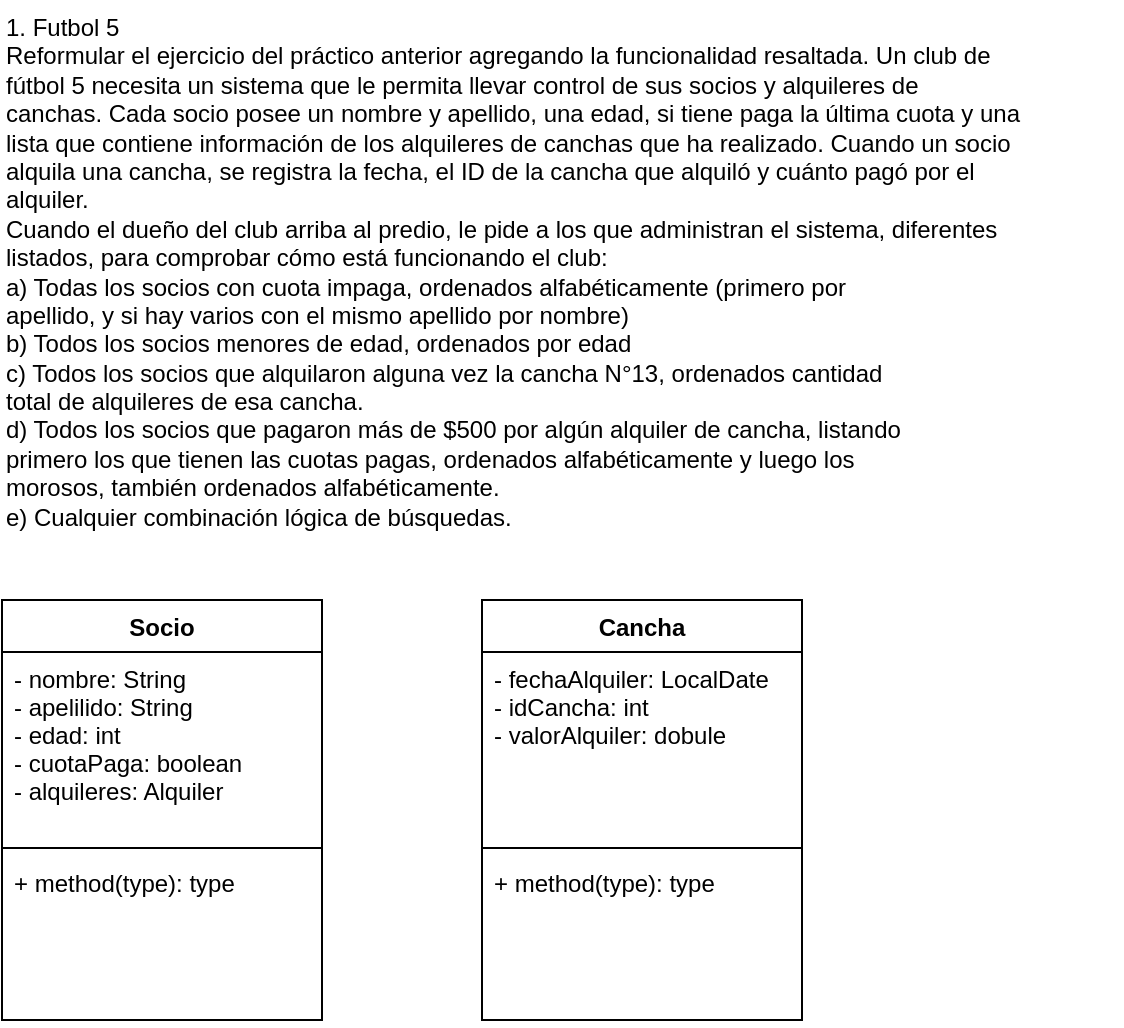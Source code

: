 <mxfile version="20.8.16" type="github">
  <diagram name="Página-1" id="8G9Foo6iV6af_ZD1BZxc">
    <mxGraphModel dx="1434" dy="699" grid="1" gridSize="10" guides="1" tooltips="1" connect="1" arrows="1" fold="1" page="1" pageScale="1" pageWidth="1169" pageHeight="1654" math="0" shadow="0">
      <root>
        <mxCell id="0" />
        <mxCell id="1" parent="0" />
        <mxCell id="JHZNtHtoCJI5sg7lC9sr-1" value="1. Futbol 5&#xa;Reformular el ejercicio del práctico anterior agregando la funcionalidad resaltada. Un club de&#xa;fútbol 5 necesita un sistema que le permita llevar control de sus socios y alquileres de&#xa;canchas. Cada socio posee un nombre y apellido, una edad, si tiene paga la última cuota y una&#xa;lista que contiene información de los alquileres de canchas que ha realizado. Cuando un socio&#xa;alquila una cancha, se registra la fecha, el ID de la cancha que alquiló y cuánto pagó por el&#xa;alquiler.&#xa;Cuando el dueño del club arriba al predio, le pide a los que administran el sistema, diferentes&#xa;listados, para comprobar cómo está funcionando el club:&#xa;a) Todas los socios con cuota impaga, ordenados alfabéticamente (primero por&#xa;apellido, y si hay varios con el mismo apellido por nombre)&#xa;b) Todos los socios menores de edad, ordenados por edad&#xa;c) Todos los socios que alquilaron alguna vez la cancha N°13, ordenados cantidad&#xa;total de alquileres de esa cancha.&#xa;d) Todos los socios que pagaron más de $500 por algún alquiler de cancha, listando&#xa;primero los que tienen las cuotas pagas, ordenados alfabéticamente y luego los&#xa;morosos, también ordenados alfabéticamente.&#xa;e) Cualquier combinación lógica de búsquedas." style="text;whiteSpace=wrap;html=1;" vertex="1" parent="1">
          <mxGeometry x="40" y="20" width="560" height="280" as="geometry" />
        </mxCell>
        <mxCell id="JHZNtHtoCJI5sg7lC9sr-11" value="Socio" style="swimlane;fontStyle=1;align=center;verticalAlign=top;childLayout=stackLayout;horizontal=1;startSize=26;horizontalStack=0;resizeParent=1;resizeParentMax=0;resizeLast=0;collapsible=1;marginBottom=0;" vertex="1" parent="1">
          <mxGeometry x="40" y="320" width="160" height="210" as="geometry" />
        </mxCell>
        <mxCell id="JHZNtHtoCJI5sg7lC9sr-12" value="- nombre: String&#xa;- apelilido: String&#xa;- edad: int&#xa;- cuotaPaga: boolean&#xa;- alquileres: Alquiler" style="text;strokeColor=none;fillColor=none;align=left;verticalAlign=top;spacingLeft=4;spacingRight=4;overflow=hidden;rotatable=0;points=[[0,0.5],[1,0.5]];portConstraint=eastwest;" vertex="1" parent="JHZNtHtoCJI5sg7lC9sr-11">
          <mxGeometry y="26" width="160" height="94" as="geometry" />
        </mxCell>
        <mxCell id="JHZNtHtoCJI5sg7lC9sr-13" value="" style="line;strokeWidth=1;fillColor=none;align=left;verticalAlign=middle;spacingTop=-1;spacingLeft=3;spacingRight=3;rotatable=0;labelPosition=right;points=[];portConstraint=eastwest;strokeColor=inherit;" vertex="1" parent="JHZNtHtoCJI5sg7lC9sr-11">
          <mxGeometry y="120" width="160" height="8" as="geometry" />
        </mxCell>
        <mxCell id="JHZNtHtoCJI5sg7lC9sr-14" value="+ method(type): type" style="text;strokeColor=none;fillColor=none;align=left;verticalAlign=top;spacingLeft=4;spacingRight=4;overflow=hidden;rotatable=0;points=[[0,0.5],[1,0.5]];portConstraint=eastwest;" vertex="1" parent="JHZNtHtoCJI5sg7lC9sr-11">
          <mxGeometry y="128" width="160" height="82" as="geometry" />
        </mxCell>
        <mxCell id="JHZNtHtoCJI5sg7lC9sr-15" value="Cancha" style="swimlane;fontStyle=1;align=center;verticalAlign=top;childLayout=stackLayout;horizontal=1;startSize=26;horizontalStack=0;resizeParent=1;resizeParentMax=0;resizeLast=0;collapsible=1;marginBottom=0;" vertex="1" parent="1">
          <mxGeometry x="280" y="320" width="160" height="210" as="geometry" />
        </mxCell>
        <mxCell id="JHZNtHtoCJI5sg7lC9sr-16" value="- fechaAlquiler: LocalDate&#xa;- idCancha: int&#xa;- valorAlquiler: dobule " style="text;strokeColor=none;fillColor=none;align=left;verticalAlign=top;spacingLeft=4;spacingRight=4;overflow=hidden;rotatable=0;points=[[0,0.5],[1,0.5]];portConstraint=eastwest;" vertex="1" parent="JHZNtHtoCJI5sg7lC9sr-15">
          <mxGeometry y="26" width="160" height="94" as="geometry" />
        </mxCell>
        <mxCell id="JHZNtHtoCJI5sg7lC9sr-17" value="" style="line;strokeWidth=1;fillColor=none;align=left;verticalAlign=middle;spacingTop=-1;spacingLeft=3;spacingRight=3;rotatable=0;labelPosition=right;points=[];portConstraint=eastwest;strokeColor=inherit;" vertex="1" parent="JHZNtHtoCJI5sg7lC9sr-15">
          <mxGeometry y="120" width="160" height="8" as="geometry" />
        </mxCell>
        <mxCell id="JHZNtHtoCJI5sg7lC9sr-18" value="+ method(type): type" style="text;strokeColor=none;fillColor=none;align=left;verticalAlign=top;spacingLeft=4;spacingRight=4;overflow=hidden;rotatable=0;points=[[0,0.5],[1,0.5]];portConstraint=eastwest;" vertex="1" parent="JHZNtHtoCJI5sg7lC9sr-15">
          <mxGeometry y="128" width="160" height="82" as="geometry" />
        </mxCell>
      </root>
    </mxGraphModel>
  </diagram>
</mxfile>
